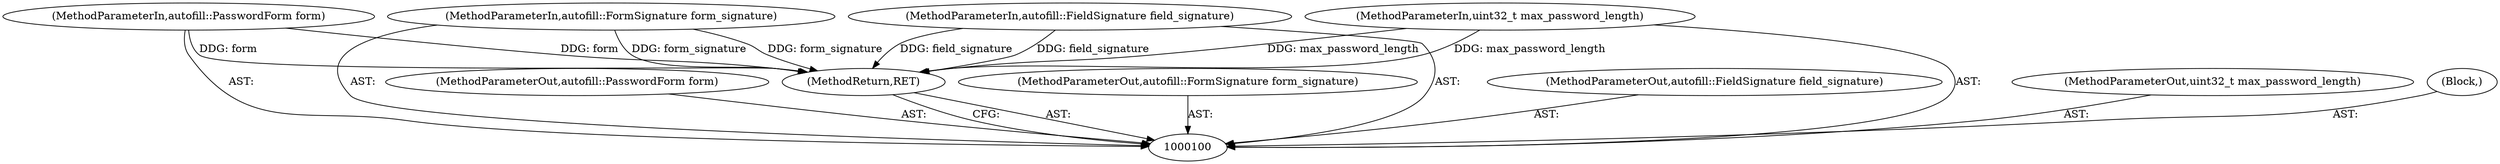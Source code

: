 digraph "1_Chrome_961d0cda4cfc3bcf04aa48ccc32772d63af12d9b_8" {
"1000106" [label="(MethodReturn,RET)"];
"1000101" [label="(MethodParameterIn,autofill::PasswordForm form)"];
"1000114" [label="(MethodParameterOut,autofill::PasswordForm form)"];
"1000102" [label="(MethodParameterIn,autofill::FormSignature form_signature)"];
"1000115" [label="(MethodParameterOut,autofill::FormSignature form_signature)"];
"1000103" [label="(MethodParameterIn,autofill::FieldSignature field_signature)"];
"1000116" [label="(MethodParameterOut,autofill::FieldSignature field_signature)"];
"1000104" [label="(MethodParameterIn,uint32_t max_password_length)"];
"1000117" [label="(MethodParameterOut,uint32_t max_password_length)"];
"1000105" [label="(Block,)"];
"1000106" -> "1000100"  [label="AST: "];
"1000106" -> "1000100"  [label="CFG: "];
"1000104" -> "1000106"  [label="DDG: max_password_length"];
"1000103" -> "1000106"  [label="DDG: field_signature"];
"1000102" -> "1000106"  [label="DDG: form_signature"];
"1000101" -> "1000106"  [label="DDG: form"];
"1000101" -> "1000100"  [label="AST: "];
"1000101" -> "1000106"  [label="DDG: form"];
"1000114" -> "1000100"  [label="AST: "];
"1000102" -> "1000100"  [label="AST: "];
"1000102" -> "1000106"  [label="DDG: form_signature"];
"1000115" -> "1000100"  [label="AST: "];
"1000103" -> "1000100"  [label="AST: "];
"1000103" -> "1000106"  [label="DDG: field_signature"];
"1000116" -> "1000100"  [label="AST: "];
"1000104" -> "1000100"  [label="AST: "];
"1000104" -> "1000106"  [label="DDG: max_password_length"];
"1000117" -> "1000100"  [label="AST: "];
"1000105" -> "1000100"  [label="AST: "];
}
